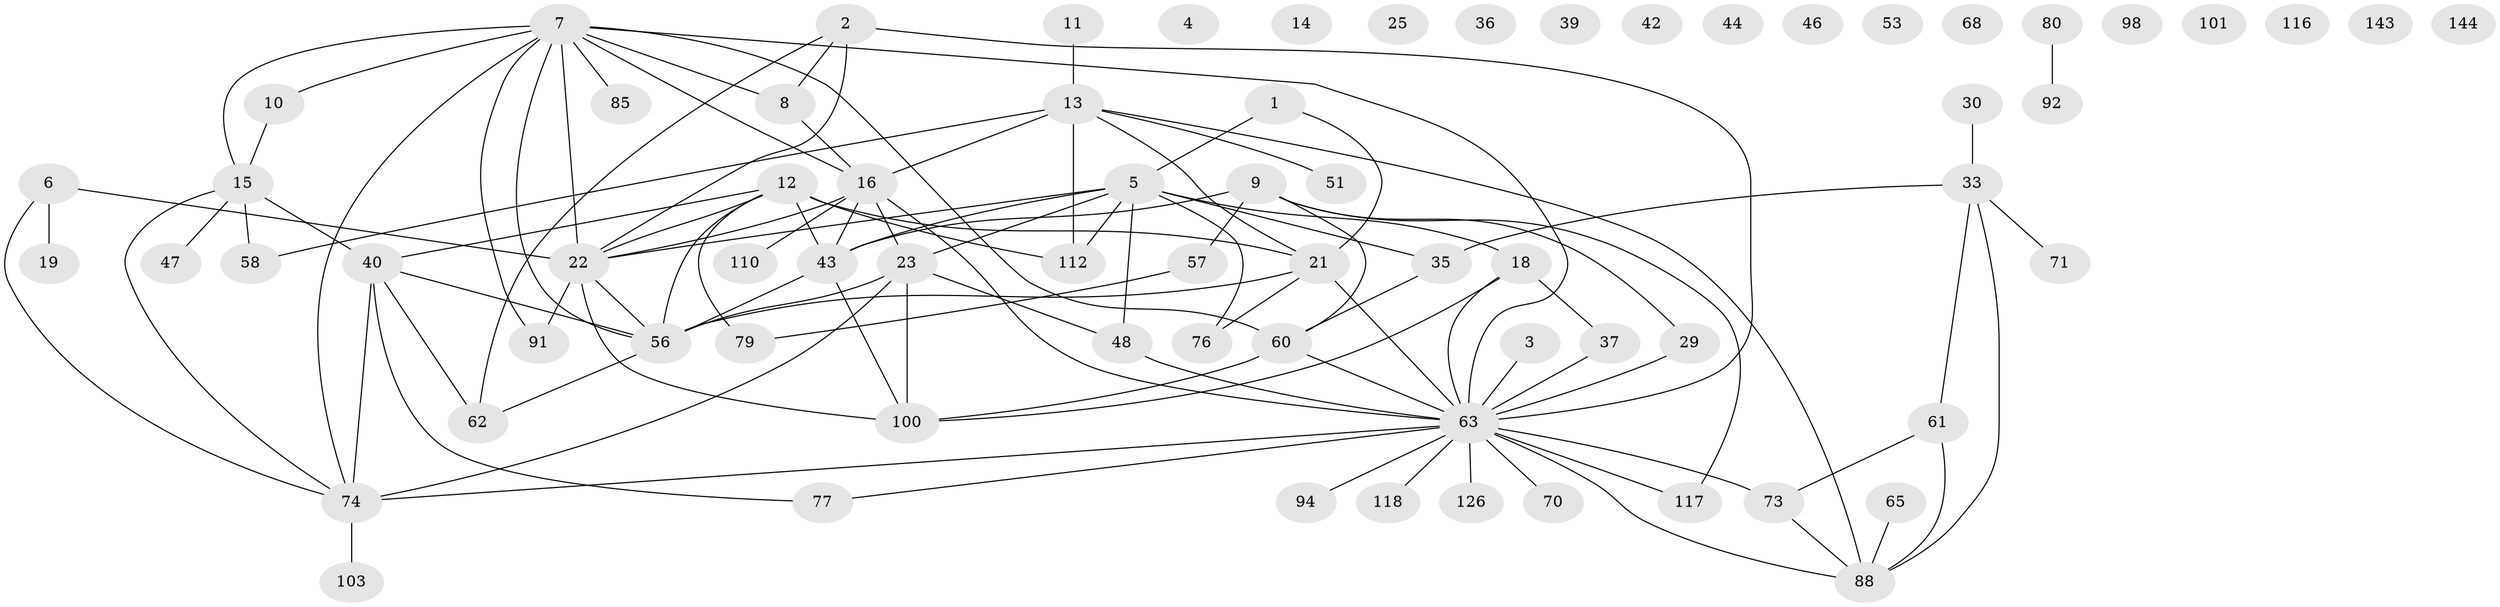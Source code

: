 // original degree distribution, {2: 0.2620689655172414, 0: 0.0896551724137931, 5: 0.09655172413793103, 6: 0.034482758620689655, 3: 0.2, 4: 0.1310344827586207, 1: 0.1793103448275862, 7: 0.006896551724137931}
// Generated by graph-tools (version 1.1) at 2025/12/03/09/25 04:12:58]
// undirected, 72 vertices, 106 edges
graph export_dot {
graph [start="1"]
  node [color=gray90,style=filled];
  1;
  2 [super="+45"];
  3 [super="+24"];
  4;
  5 [super="+127+108+83"];
  6 [super="+31"];
  7 [super="+104+109+78+50"];
  8;
  9 [super="+38+139"];
  10 [super="+55"];
  11;
  12 [super="+135"];
  13 [super="+17+49"];
  14 [super="+120"];
  15 [super="+26"];
  16 [super="+125+27"];
  18 [super="+136+84"];
  19 [super="+20"];
  21 [super="+89+67"];
  22 [super="+32+64"];
  23 [super="+81+28"];
  25;
  29 [super="+119"];
  30 [super="+41"];
  33 [super="+90+72"];
  35;
  36;
  37;
  39;
  40 [super="+113+59"];
  42;
  43 [super="+52"];
  44;
  46;
  47;
  48;
  51 [super="+114"];
  53;
  56 [super="+107+96+66"];
  57 [super="+69"];
  58;
  60 [super="+123+102"];
  61 [super="+141"];
  62;
  63 [super="+128+99+111+82"];
  65;
  68;
  70;
  71;
  73;
  74 [super="+86"];
  76;
  77;
  79 [super="+134"];
  80;
  85;
  88 [super="+97"];
  91;
  92 [super="+132"];
  94;
  98 [super="+106"];
  100 [super="+140"];
  101;
  103;
  110;
  112;
  116;
  117 [super="+124"];
  118;
  126;
  143;
  144;
  1 -- 5;
  1 -- 21;
  2 -- 63 [weight=2];
  2 -- 8;
  2 -- 62;
  2 -- 22;
  3 -- 63;
  5 -- 43;
  5 -- 112;
  5 -- 48;
  5 -- 35;
  5 -- 18;
  5 -- 22;
  5 -- 76;
  5 -- 23;
  6 -- 19;
  6 -- 22;
  6 -- 74;
  7 -- 15;
  7 -- 60;
  7 -- 63 [weight=2];
  7 -- 85;
  7 -- 22;
  7 -- 8;
  7 -- 10 [weight=2];
  7 -- 56;
  7 -- 91;
  7 -- 16;
  7 -- 74;
  8 -- 16;
  9 -- 57;
  9 -- 60;
  9 -- 117;
  9 -- 29;
  9 -- 43;
  10 -- 15;
  11 -- 13;
  12 -- 112;
  12 -- 21;
  12 -- 22;
  12 -- 40;
  12 -- 79;
  12 -- 56;
  12 -- 43;
  13 -- 58;
  13 -- 88;
  13 -- 16;
  13 -- 112;
  13 -- 21;
  13 -- 51;
  15 -- 47;
  15 -- 74;
  15 -- 40;
  15 -- 58;
  16 -- 110;
  16 -- 22;
  16 -- 23;
  16 -- 63;
  16 -- 43;
  18 -- 100;
  18 -- 37;
  18 -- 63;
  21 -- 76;
  21 -- 63 [weight=2];
  21 -- 56;
  22 -- 91;
  22 -- 100;
  22 -- 56;
  23 -- 48;
  23 -- 100;
  23 -- 74 [weight=2];
  23 -- 56;
  29 -- 63;
  30 -- 33;
  33 -- 61;
  33 -- 71;
  33 -- 88;
  33 -- 35;
  35 -- 60;
  37 -- 63;
  40 -- 77;
  40 -- 56;
  40 -- 62;
  40 -- 74;
  43 -- 100;
  43 -- 56;
  48 -- 63 [weight=2];
  56 -- 62;
  57 -- 79;
  60 -- 100;
  60 -- 63;
  61 -- 73;
  61 -- 88;
  63 -- 73;
  63 -- 118;
  63 -- 126;
  63 -- 94;
  63 -- 117;
  63 -- 88;
  63 -- 70;
  63 -- 74;
  63 -- 77;
  65 -- 88;
  73 -- 88;
  74 -- 103 [weight=2];
  80 -- 92;
}

